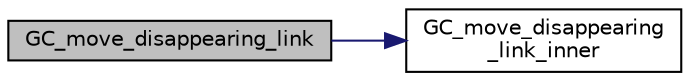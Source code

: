 digraph "GC_move_disappearing_link"
{
  edge [fontname="Helvetica",fontsize="10",labelfontname="Helvetica",labelfontsize="10"];
  node [fontname="Helvetica",fontsize="10",shape=record];
  rankdir="LR";
  Node2533 [label="GC_move_disappearing_link",height=0.2,width=0.4,color="black", fillcolor="grey75", style="filled", fontcolor="black"];
  Node2533 -> Node2534 [color="midnightblue",fontsize="10",style="solid",fontname="Helvetica"];
  Node2534 [label="GC_move_disappearing\l_link_inner",height=0.2,width=0.4,color="black", fillcolor="white", style="filled",URL="$d3/d1e/finalize_8c.html#a580b7b6b0e00999470e648962389bcbf"];
}
